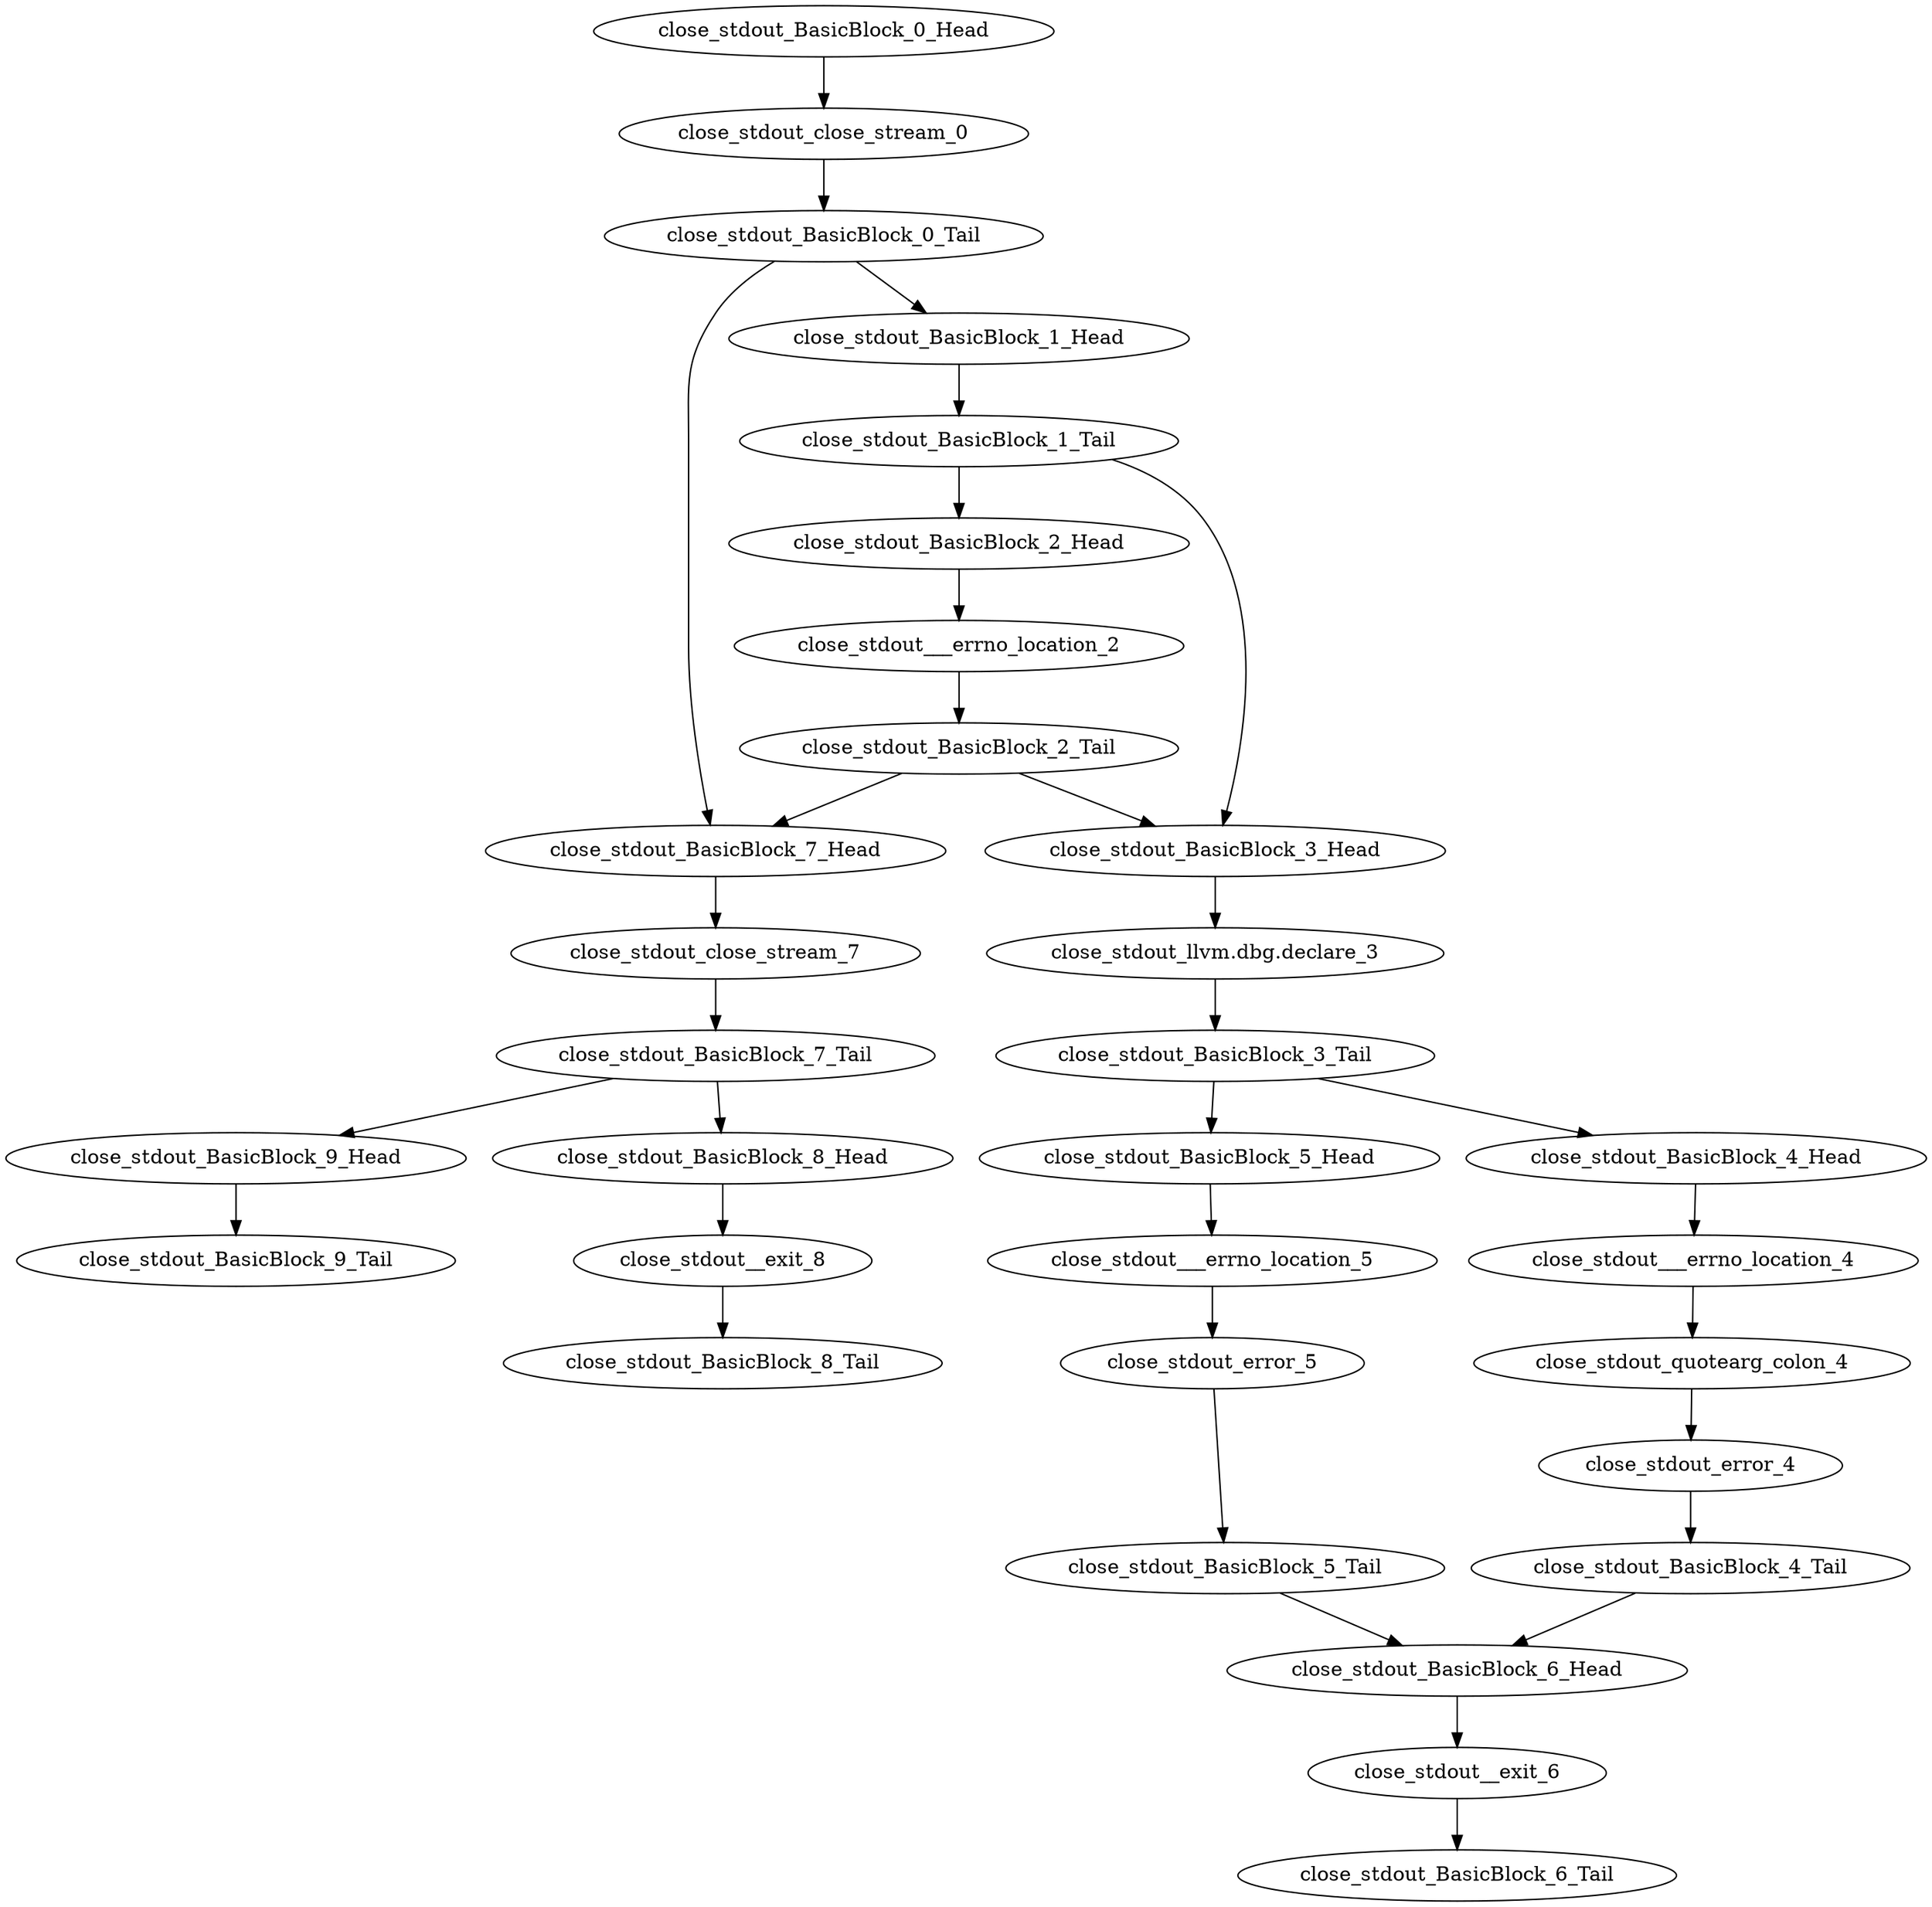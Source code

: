digraph G {
    "close_stdout_BasicBlock_2_Tail" -> "close_stdout_BasicBlock_7_Head"
    "close_stdout_BasicBlock_2_Tail" -> "close_stdout_BasicBlock_3_Head"
    "close_stdout_quotearg_colon_4" -> "close_stdout_error_4"
    "close_stdout_BasicBlock_1_Head" -> "close_stdout_BasicBlock_1_Tail"
    "close_stdout_BasicBlock_7_Head" -> "close_stdout_close_stream_7"
    "close_stdout__exit_6" -> "close_stdout_BasicBlock_6_Tail"
    "close_stdout___errno_location_2" -> "close_stdout_BasicBlock_2_Tail"
    "close_stdout_error_4" -> "close_stdout_BasicBlock_4_Tail"
    "close_stdout_BasicBlock_4_Tail" -> "close_stdout_BasicBlock_6_Head"
    "close_stdout_BasicBlock_9_Head" -> "close_stdout_BasicBlock_9_Tail"
    "close_stdout_BasicBlock_8_Head" -> "close_stdout__exit_8"
    "close_stdout___errno_location_5" -> "close_stdout_error_5"
    "close_stdout_BasicBlock_0_Tail" -> "close_stdout_BasicBlock_1_Head"
    "close_stdout_BasicBlock_0_Tail" -> "close_stdout_BasicBlock_7_Head"
    "close_stdout_BasicBlock_3_Head" -> "close_stdout_llvm.dbg.declare_3"
    "close_stdout_BasicBlock_7_Tail" -> "close_stdout_BasicBlock_9_Head"
    "close_stdout_BasicBlock_7_Tail" -> "close_stdout_BasicBlock_8_Head"
    "close_stdout_close_stream_7" -> "close_stdout_BasicBlock_7_Tail"
    "close_stdout__exit_8" -> "close_stdout_BasicBlock_8_Tail"
    "close_stdout_error_5" -> "close_stdout_BasicBlock_5_Tail"
    "close_stdout_BasicBlock_5_Tail" -> "close_stdout_BasicBlock_6_Head"
    "close_stdout___errno_location_4" -> "close_stdout_quotearg_colon_4"
    "close_stdout_BasicBlock_3_Tail" -> "close_stdout_BasicBlock_5_Head"
    "close_stdout_BasicBlock_3_Tail" -> "close_stdout_BasicBlock_4_Head"
    "close_stdout_close_stream_0" -> "close_stdout_BasicBlock_0_Tail"
    "close_stdout_BasicBlock_6_Head" -> "close_stdout__exit_6"
    "close_stdout_llvm.dbg.declare_3" -> "close_stdout_BasicBlock_3_Tail"
    "close_stdout_BasicBlock_5_Head" -> "close_stdout___errno_location_5"
    "close_stdout_BasicBlock_0_Head" -> "close_stdout_close_stream_0"
    "close_stdout_BasicBlock_2_Head" -> "close_stdout___errno_location_2"
    "close_stdout_BasicBlock_1_Tail" -> "close_stdout_BasicBlock_3_Head"
    "close_stdout_BasicBlock_1_Tail" -> "close_stdout_BasicBlock_2_Head"
    "close_stdout_BasicBlock_4_Head" -> "close_stdout___errno_location_4"
}
